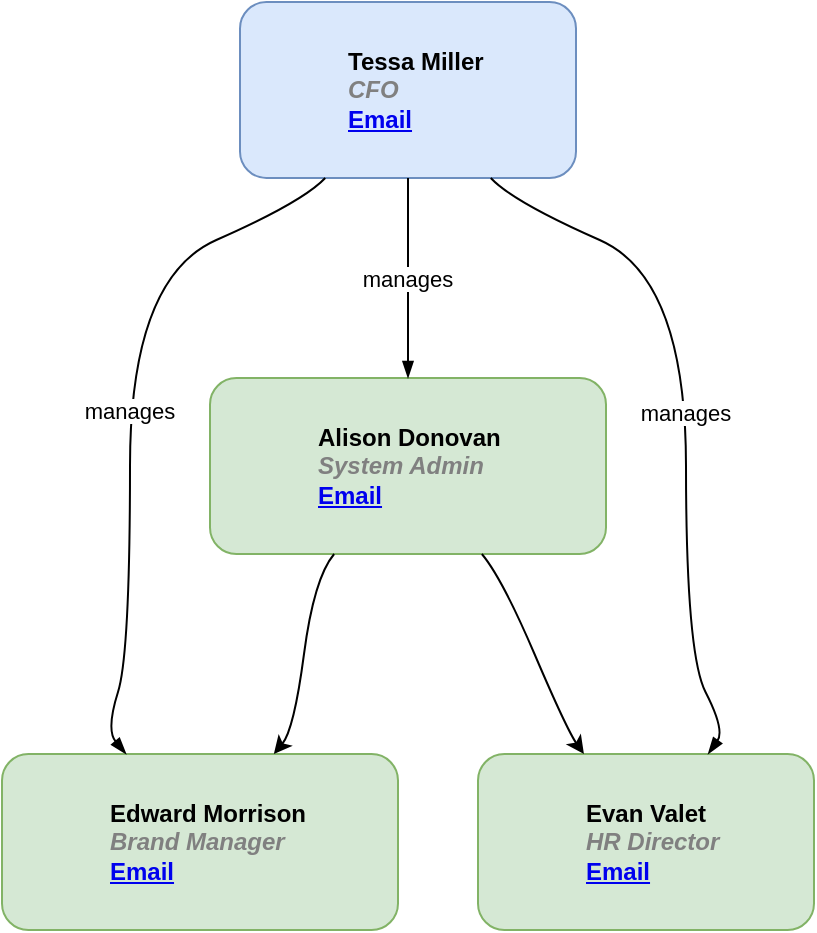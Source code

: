 <mxfile>
    <diagram id="Sp49NLmYLnaFWZMvKvvO" name="Page-1">
        <mxGraphModel dx="629" dy="464" grid="1" gridSize="10" guides="1" tooltips="1" connect="1" arrows="1" fold="1" page="1" pageScale="1" pageWidth="850" pageHeight="1100" math="0" shadow="0">
            <root>
                <mxCell id="0"/>
                <mxCell id="1" parent="0"/>
                <UserObject label="%name%&lt;br&gt;&lt;i style=&quot;color:gray;&quot;&gt;%position%&lt;/i&gt;&lt;br&gt;&lt;a href=&quot;mailto:%email%&quot;&gt;Email&lt;/a&gt;" name="Tessa Miller" position="CFO" location="Office 1" email="me@example.com" placeholders="1" link="https://www.draw.io" id="2">
                    <mxCell style="label;image=https://cdn3.iconfinder.com/data/icons/user-avatars-1/512/users-3-128.png;whiteSpace=wrap;html=1;rounded=1;fillColor=#dae8fc;strokeColor=#6c8ebf;" vertex="1" parent="1">
                        <mxGeometry x="139" y="20" width="168" height="88" as="geometry"/>
                    </mxCell>
                </UserObject>
                <UserObject label="%name%&lt;br&gt;&lt;i style=&quot;color:gray;&quot;&gt;%position%&lt;/i&gt;&lt;br&gt;&lt;a href=&quot;mailto:%email%&quot;&gt;Email&lt;/a&gt;" name="Edward Morrison" position="Brand Manager" location="Office 2" email="me@example.com" placeholders="1" link="https://www.draw.io" id="3">
                    <mxCell style="label;image=https://cdn3.iconfinder.com/data/icons/user-avatars-1/512/users-10-3-128.png;whiteSpace=wrap;html=1;rounded=1;fillColor=#d5e8d4;strokeColor=#82b366;" vertex="1" parent="1">
                        <mxGeometry x="20" y="396" width="198" height="88" as="geometry"/>
                    </mxCell>
                </UserObject>
                <UserObject label="%name%&lt;br&gt;&lt;i style=&quot;color:gray;&quot;&gt;%position%&lt;/i&gt;&lt;br&gt;&lt;a href=&quot;mailto:%email%&quot;&gt;Email&lt;/a&gt;" name="Alison Donovan" position="System Admin" location="Office 3" email="me@example.com" placeholders="1" link="https://www.draw.io" id="4">
                    <mxCell style="label;image=https://cdn3.iconfinder.com/data/icons/user-avatars-1/512/users-2-128.png;whiteSpace=wrap;html=1;rounded=1;fillColor=#d5e8d4;strokeColor=#82b366;" vertex="1" parent="1">
                        <mxGeometry x="124" y="208" width="198" height="88" as="geometry"/>
                    </mxCell>
                </UserObject>
                <UserObject label="%name%&lt;br&gt;&lt;i style=&quot;color:gray;&quot;&gt;%position%&lt;/i&gt;&lt;br&gt;&lt;a href=&quot;mailto:%email%&quot;&gt;Email&lt;/a&gt;" name="Evan Valet" position="HR Director" location="Office 4" email="me@example.com" placeholders="1" link="https://www.draw.io" id="5">
                    <mxCell style="label;image=https://cdn3.iconfinder.com/data/icons/user-avatars-1/512/users-9-2-128.png;whiteSpace=wrap;html=1;rounded=1;fillColor=#d5e8d4;strokeColor=#82b366;" vertex="1" parent="1">
                        <mxGeometry x="258" y="396" width="168" height="88" as="geometry"/>
                    </mxCell>
                </UserObject>
                <mxCell id="6" value="manages" style="curved=1;endArrow=blockThin;endFill=1;fontSize=11;" edge="1" parent="1" source="2" target="3">
                    <mxGeometry relative="1" as="geometry">
                        <Array as="points">
                            <mxPoint x="170.333" y="120"/>
                            <mxPoint x="84" y="158"/>
                            <mxPoint x="84" y="346"/>
                            <mxPoint x="72" y="384"/>
                        </Array>
                    </mxGeometry>
                </mxCell>
                <mxCell id="7" value="manages" style="curved=1;endArrow=blockThin;endFill=1;fontSize=11;" edge="1" parent="1" source="2" target="4">
                    <mxGeometry relative="1" as="geometry">
                        <Array as="points">
                            <mxPoint x="223" y="122"/>
                            <mxPoint x="223" y="196"/>
                        </Array>
                    </mxGeometry>
                </mxCell>
                <mxCell id="8" value="manages" style="curved=1;endArrow=blockThin;endFill=1;fontSize=11;" edge="1" parent="1" source="2" target="5">
                    <mxGeometry relative="1" as="geometry">
                        <Array as="points">
                            <mxPoint x="275.667" y="120"/>
                            <mxPoint x="362" y="158"/>
                            <mxPoint x="362" y="346"/>
                            <mxPoint x="381.5" y="384"/>
                        </Array>
                    </mxGeometry>
                </mxCell>
                <mxCell id="9" value="" style="curved=1;fontSize=11;" edge="1" parent="1" source="4" target="3">
                    <mxGeometry relative="1" as="geometry">
                        <Array as="points">
                            <mxPoint x="176" y="308"/>
                            <mxPoint x="166" y="384"/>
                        </Array>
                    </mxGeometry>
                </mxCell>
                <mxCell id="10" value="" style="curved=1;fontSize=11;" edge="1" parent="1" source="4" target="5">
                    <mxGeometry relative="1" as="geometry">
                        <Array as="points">
                            <mxPoint x="270" y="308"/>
                            <mxPoint x="302.5" y="384"/>
                        </Array>
                    </mxGeometry>
                </mxCell>
            </root>
        </mxGraphModel>
    </diagram>
</mxfile>